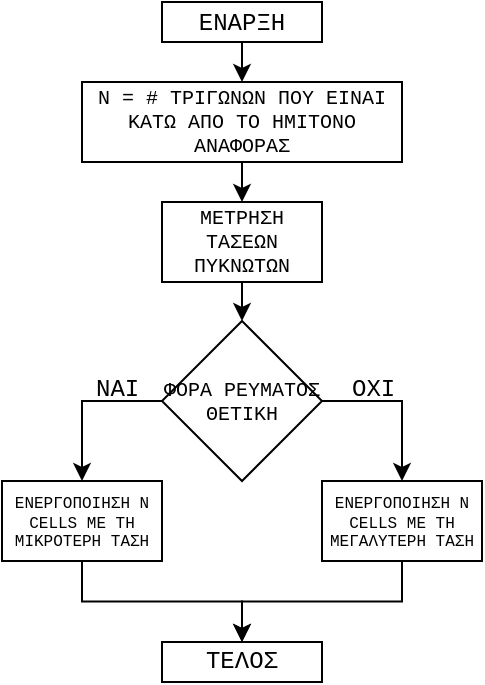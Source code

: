 <mxfile version="10.8.4" type="github"><diagram id="LQPoBo8wl73YtZSWmFpY" name="Page-1"><mxGraphModel dx="797" dy="446" grid="1" gridSize="10" guides="1" tooltips="1" connect="1" arrows="1" fold="1" page="1" pageScale="1" pageWidth="827" pageHeight="1169" math="0" shadow="0"><root><mxCell id="0"/><mxCell id="1" parent="0"/><mxCell id="5oEaPKlQR64pDpGXWtPR-6" style="edgeStyle=orthogonalEdgeStyle;rounded=0;orthogonalLoop=1;jettySize=auto;html=1;exitX=0.5;exitY=1;exitDx=0;exitDy=0;entryX=0.5;entryY=0;entryDx=0;entryDy=0;fontFamily=Courier New;fontSize=7;" edge="1" parent="1" source="5oEaPKlQR64pDpGXWtPR-1" target="5oEaPKlQR64pDpGXWtPR-3"><mxGeometry relative="1" as="geometry"/></mxCell><mxCell id="5oEaPKlQR64pDpGXWtPR-1" value="&lt;font face=&quot;Courier New&quot;&gt;ΕΝΑΡΞΗ&lt;/font&gt;" style="rounded=0;whiteSpace=wrap;html=1;verticalAlign=middle;" vertex="1" parent="1"><mxGeometry x="320" y="100" width="80" height="20" as="geometry"/></mxCell><mxCell id="5oEaPKlQR64pDpGXWtPR-16" style="edgeStyle=orthogonalEdgeStyle;rounded=0;orthogonalLoop=1;jettySize=auto;html=1;exitX=0.5;exitY=1;exitDx=0;exitDy=0;entryX=0.5;entryY=0;entryDx=0;entryDy=0;fontFamily=Courier New;fontSize=10;" edge="1" parent="1" source="5oEaPKlQR64pDpGXWtPR-3" target="5oEaPKlQR64pDpGXWtPR-15"><mxGeometry relative="1" as="geometry"/></mxCell><mxCell id="5oEaPKlQR64pDpGXWtPR-3" value="Ν = # ΤΡΙΓΩΝΩΝ ΠΟΥ ΕΙΝΑΙ ΚΑΤΩ ΑΠΟ ΤΟ ΗΜΙΤΟΝΟ ΑΝΑΦΟΡΑΣ" style="rounded=0;whiteSpace=wrap;html=1;fontFamily=Courier New;fontSize=10;verticalAlign=middle;" vertex="1" parent="1"><mxGeometry x="280" y="140" width="160" height="40" as="geometry"/></mxCell><mxCell id="5oEaPKlQR64pDpGXWtPR-11" style="edgeStyle=orthogonalEdgeStyle;rounded=0;orthogonalLoop=1;jettySize=auto;html=1;exitX=0;exitY=0.5;exitDx=0;exitDy=0;entryX=0.5;entryY=0;entryDx=0;entryDy=0;fontFamily=Courier New;fontSize=8;" edge="1" parent="1" source="5oEaPKlQR64pDpGXWtPR-7" target="5oEaPKlQR64pDpGXWtPR-9"><mxGeometry relative="1" as="geometry"/></mxCell><mxCell id="5oEaPKlQR64pDpGXWtPR-14" style="edgeStyle=orthogonalEdgeStyle;rounded=0;orthogonalLoop=1;jettySize=auto;html=1;exitX=1;exitY=0.5;exitDx=0;exitDy=0;entryX=0.5;entryY=0;entryDx=0;entryDy=0;fontFamily=Courier New;fontSize=12;" edge="1" parent="1" source="5oEaPKlQR64pDpGXWtPR-7" target="5oEaPKlQR64pDpGXWtPR-10"><mxGeometry relative="1" as="geometry"/></mxCell><mxCell id="5oEaPKlQR64pDpGXWtPR-7" value="ΦΟΡΑ ΡΕΥΜΑΤΟΣ ΘΕΤΙΚΗ" style="rhombus;whiteSpace=wrap;html=1;fontFamily=Courier New;fontSize=10;" vertex="1" parent="1"><mxGeometry x="320" y="259.5" width="80" height="80" as="geometry"/></mxCell><mxCell id="5oEaPKlQR64pDpGXWtPR-20" style="edgeStyle=orthogonalEdgeStyle;rounded=0;orthogonalLoop=1;jettySize=auto;html=1;exitX=0.5;exitY=1;exitDx=0;exitDy=0;entryX=0.5;entryY=0;entryDx=0;entryDy=0;fontFamily=Courier New;fontSize=10;" edge="1" parent="1" source="5oEaPKlQR64pDpGXWtPR-9" target="5oEaPKlQR64pDpGXWtPR-19"><mxGeometry relative="1" as="geometry"/></mxCell><mxCell id="5oEaPKlQR64pDpGXWtPR-9" value="&lt;font style=&quot;font-size: 8px&quot; face=&quot;Courier New&quot;&gt;ΕΝΕΡΓΟΠΟΙΗΣΗ N CELLS ΜΕ ΤΗ ΜΙΚΡΟΤΕΡΗ ΤΑΣΗ&lt;/font&gt;" style="rounded=0;whiteSpace=wrap;html=1;verticalAlign=middle;fontSize=8;" vertex="1" parent="1"><mxGeometry x="240" y="339.5" width="80" height="40" as="geometry"/></mxCell><mxCell id="5oEaPKlQR64pDpGXWtPR-21" style="edgeStyle=orthogonalEdgeStyle;rounded=0;orthogonalLoop=1;jettySize=auto;html=1;exitX=0.5;exitY=1;exitDx=0;exitDy=0;entryX=0.5;entryY=0;entryDx=0;entryDy=0;fontFamily=Courier New;fontSize=10;" edge="1" parent="1" source="5oEaPKlQR64pDpGXWtPR-10" target="5oEaPKlQR64pDpGXWtPR-19"><mxGeometry relative="1" as="geometry"/></mxCell><mxCell id="5oEaPKlQR64pDpGXWtPR-10" value="&lt;font style=&quot;font-size: 8px&quot; face=&quot;Courier New&quot;&gt;ΕΝΕΡΓΟΠΟΙΗΣΗ N CELLS ΜΕ ΤΗ ΜΕΓΑΛΥΤΕΡΗ ΤΑΣΗ&lt;/font&gt;" style="rounded=0;whiteSpace=wrap;html=1;verticalAlign=middle;fontSize=8;" vertex="1" parent="1"><mxGeometry x="400" y="339.5" width="80" height="40" as="geometry"/></mxCell><mxCell id="5oEaPKlQR64pDpGXWtPR-13" value="ΝΑΙ" style="text;html=1;resizable=0;points=[];autosize=1;align=left;verticalAlign=top;spacingTop=-4;fontSize=12;fontFamily=Courier New;" vertex="1" parent="1"><mxGeometry x="285" y="283.5" width="30" height="10" as="geometry"/></mxCell><mxCell id="5oEaPKlQR64pDpGXWtPR-17" style="edgeStyle=orthogonalEdgeStyle;rounded=0;orthogonalLoop=1;jettySize=auto;html=1;exitX=0.5;exitY=1;exitDx=0;exitDy=0;entryX=0.5;entryY=0;entryDx=0;entryDy=0;fontFamily=Courier New;fontSize=10;" edge="1" parent="1" source="5oEaPKlQR64pDpGXWtPR-15" target="5oEaPKlQR64pDpGXWtPR-7"><mxGeometry relative="1" as="geometry"/></mxCell><mxCell id="5oEaPKlQR64pDpGXWtPR-15" value="ΜΕΤΡΗΣΗ ΤΑΣΕΩΝ ΠΥΚΝΩΤΩΝ" style="rounded=0;whiteSpace=wrap;html=1;fontFamily=Courier New;fontSize=10;verticalAlign=middle;" vertex="1" parent="1"><mxGeometry x="320" y="200" width="80" height="40" as="geometry"/></mxCell><mxCell id="5oEaPKlQR64pDpGXWtPR-18" value="ΟΧΙ" style="text;html=1;resizable=0;points=[];autosize=1;align=left;verticalAlign=top;spacingTop=-4;fontSize=12;fontFamily=Courier New;" vertex="1" parent="1"><mxGeometry x="413" y="283.5" width="40" height="20" as="geometry"/></mxCell><mxCell id="5oEaPKlQR64pDpGXWtPR-19" value="ΤΕΛΟΣ" style="rounded=0;whiteSpace=wrap;html=1;verticalAlign=middle;fontFamily=Courier New;" vertex="1" parent="1"><mxGeometry x="320" y="420" width="80" height="20" as="geometry"/></mxCell></root></mxGraphModel></diagram></mxfile>